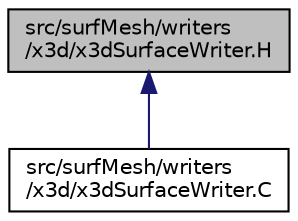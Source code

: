 digraph "src/surfMesh/writers/x3d/x3dSurfaceWriter.H"
{
  bgcolor="transparent";
  edge [fontname="Helvetica",fontsize="10",labelfontname="Helvetica",labelfontsize="10"];
  node [fontname="Helvetica",fontsize="10",shape=record];
  Node1 [label="src/surfMesh/writers\l/x3d/x3dSurfaceWriter.H",height=0.2,width=0.4,color="black", fillcolor="grey75", style="filled" fontcolor="black"];
  Node1 -> Node2 [dir="back",color="midnightblue",fontsize="10",style="solid",fontname="Helvetica"];
  Node2 [label="src/surfMesh/writers\l/x3d/x3dSurfaceWriter.C",height=0.2,width=0.4,color="black",URL="$x3dSurfaceWriter_8C.html"];
}
